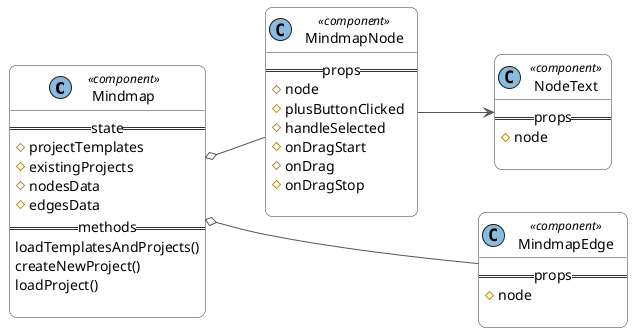 @startuml
left to right direction
skinparam class {
    BackgroundColor white
    ArrowColor #555
    BorderColor #333333
}

skinparam roundcorner 15

class "   Mindmap   " as mindmap <<(C, 88bbdd) component>> {
    ==state==
    # projectTemplates
    # existingProjects
    # nodesData
    # edgesData
    ==methods==
     loadTemplatesAndProjects()
     createNewProject()
     loadProject()

}

class "   MindmapNode   " as mmNode <<(C, 88bbdd) component>> {
    ==props==
    # node
    # plusButtonClicked
    # handleSelected
    # onDragStart
    # onDrag
    # onDragStop

}

class "   MindmapEdge   " as mmEdge<<(C, 88bbdd) component>> {
    ==props==
    # node

}

class "   NodeText   " as mmText<<(C, 88bbdd) component>> {
    ==props==
    # node

}
mindmap o-- mmNode
mmNode --> mmText

mindmap o--- mmEdge
@enduml